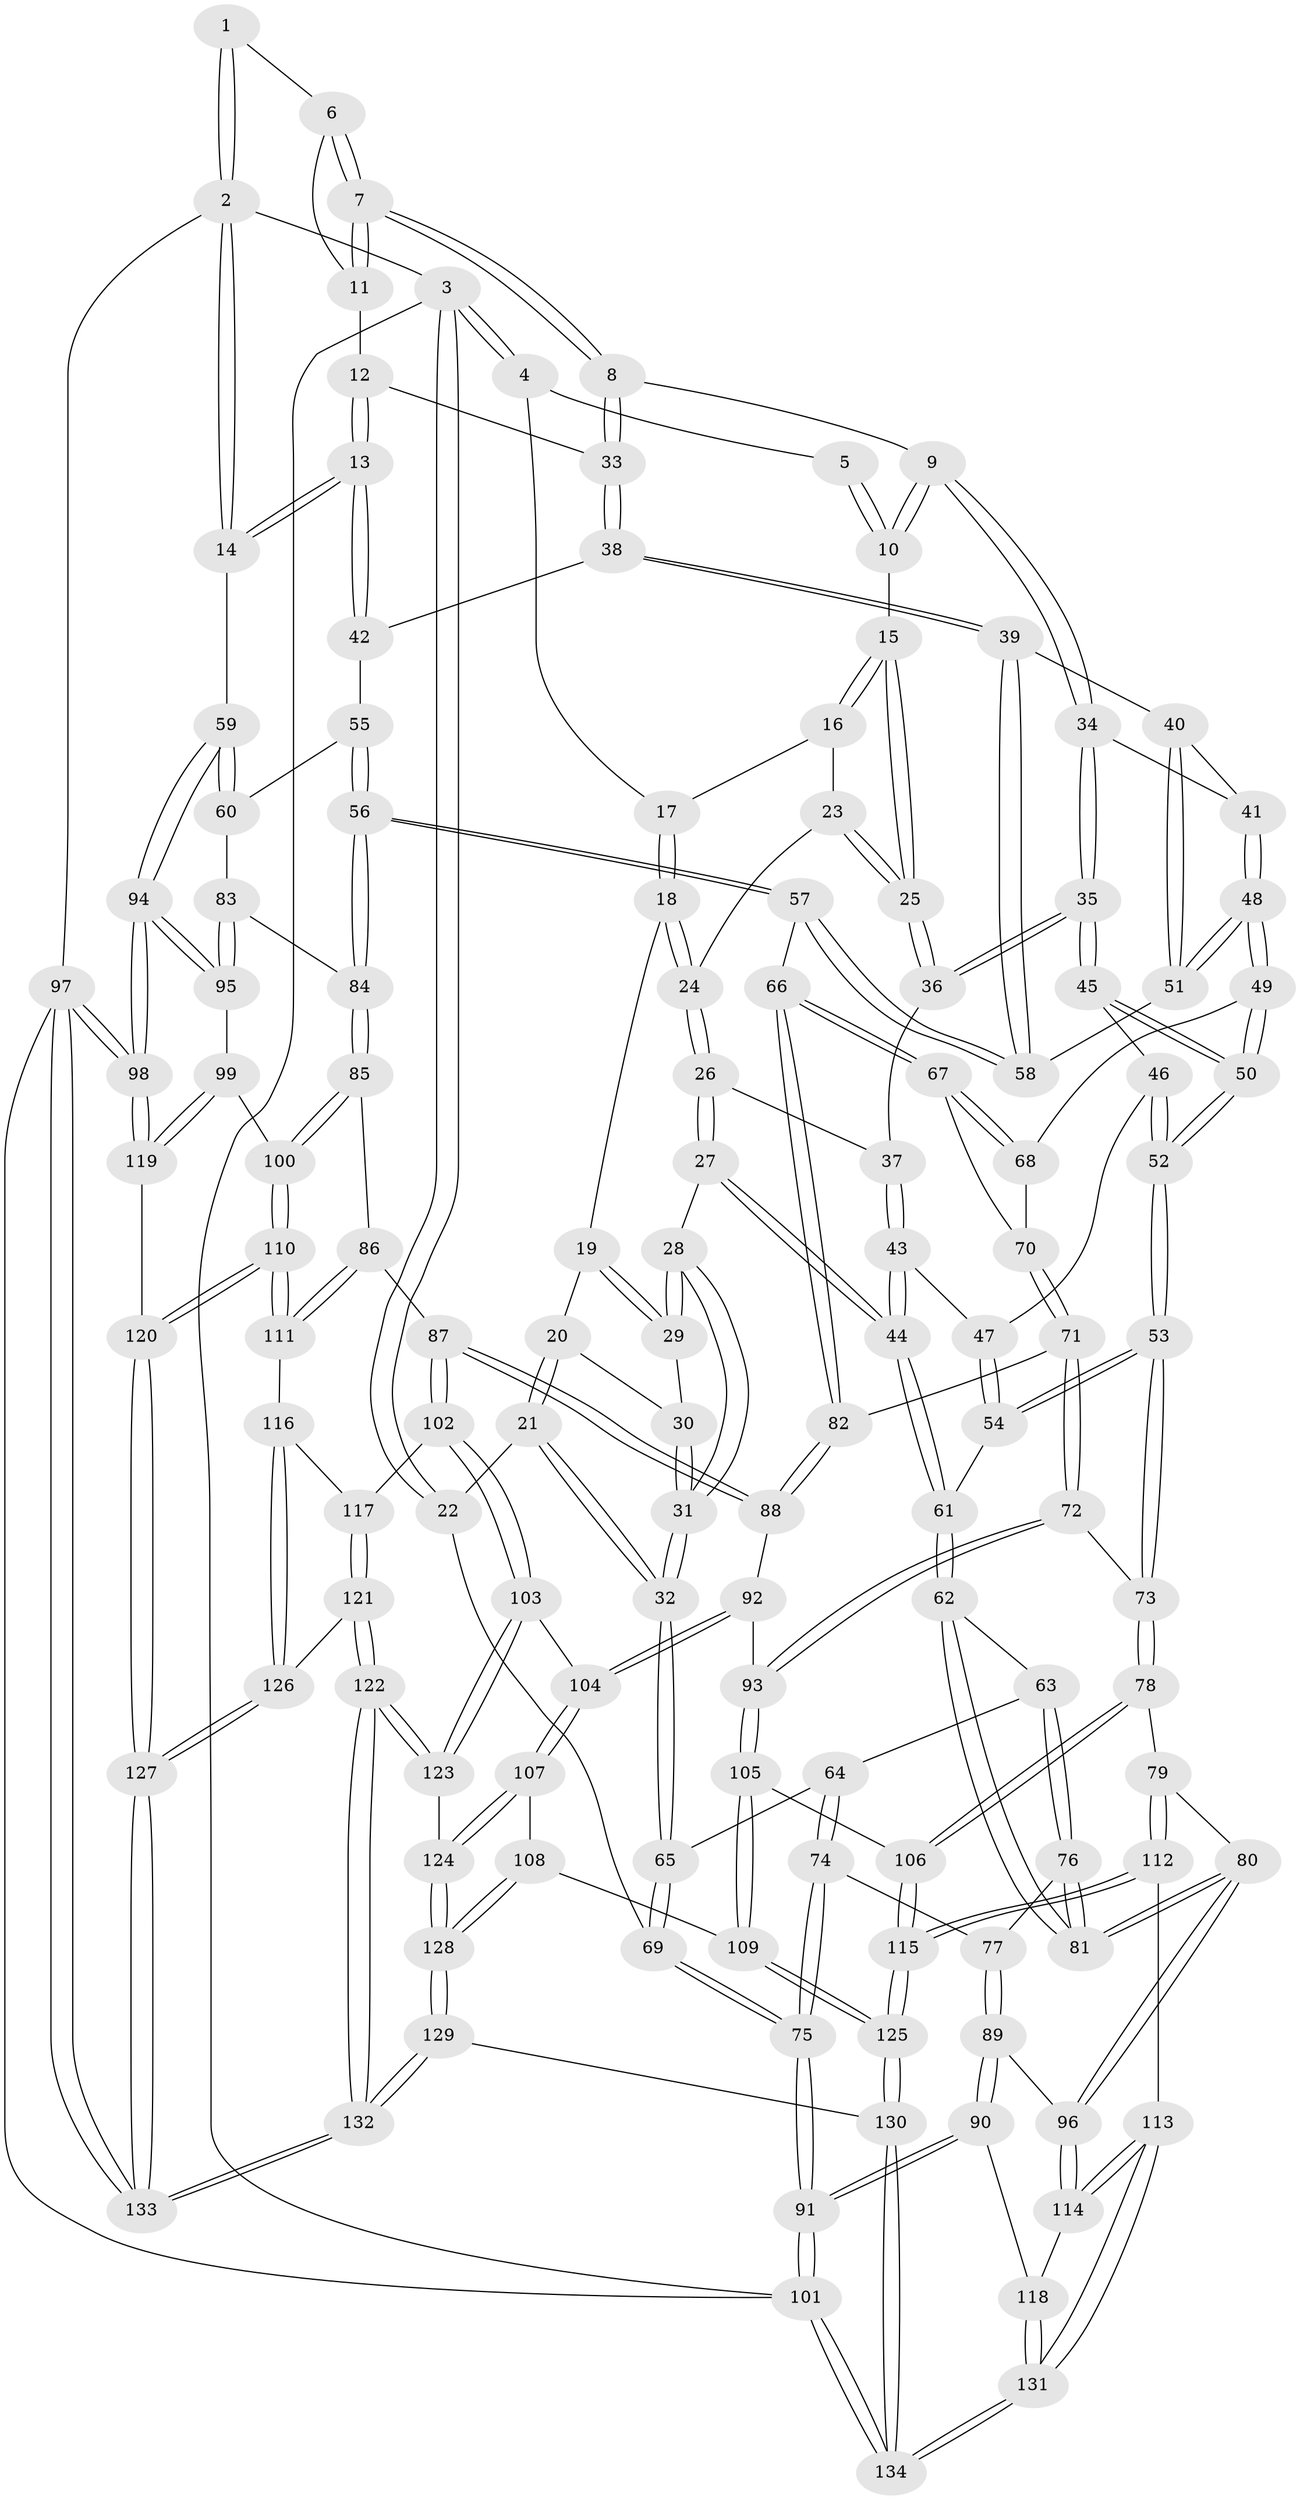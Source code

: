 // coarse degree distribution, {2: 0.05319148936170213, 4: 0.26595744680851063, 3: 0.6808510638297872}
// Generated by graph-tools (version 1.1) at 2025/38/03/04/25 23:38:25]
// undirected, 134 vertices, 332 edges
graph export_dot {
  node [color=gray90,style=filled];
  1 [pos="+0.7334774316579019+0"];
  2 [pos="+1+0"];
  3 [pos="+0+0"];
  4 [pos="+0.1940157407265478+0"];
  5 [pos="+0.6539202179619017+0"];
  6 [pos="+0.7684830336920807+0"];
  7 [pos="+0.7322766576213058+0.19164063092889883"];
  8 [pos="+0.696929639542245+0.2303998345909454"];
  9 [pos="+0.6089243544154523+0.21936240270827273"];
  10 [pos="+0.5618527911083797+0.12176156155567537"];
  11 [pos="+0.8738743818561936+0.1533459038403028"];
  12 [pos="+0.8868253170122888+0.1610573615351429"];
  13 [pos="+1+0.24370182912488908"];
  14 [pos="+1+0.2223530322204924"];
  15 [pos="+0.4920574136002475+0.12818642573451058"];
  16 [pos="+0.38239480063805237+0.08740159987075477"];
  17 [pos="+0.23549263612484905+0"];
  18 [pos="+0.215009718184839+0.12521587462326028"];
  19 [pos="+0.19981754867317675+0.14247707597238418"];
  20 [pos="+0.10737915245033365+0.19196509048327148"];
  21 [pos="+0.07220047421637266+0.20142929209713267"];
  22 [pos="+0+0.005358850389904746"];
  23 [pos="+0.36844134571193804+0.15081385207708548"];
  24 [pos="+0.2935377627682222+0.21994593805656973"];
  25 [pos="+0.4075207589578829+0.23715476864605733"];
  26 [pos="+0.3157714035253646+0.28194198671980186"];
  27 [pos="+0.20202011976118517+0.3723259254376081"];
  28 [pos="+0.19657577175917296+0.3725527112989007"];
  29 [pos="+0.1869674345732401+0.24876370510471132"];
  30 [pos="+0.13900962700095545+0.23630125562984497"];
  31 [pos="+0.1537527562479361+0.3868220082958876"];
  32 [pos="+0.1233355344363273+0.3992998955223682"];
  33 [pos="+0.7426297162399855+0.28260820282971666"];
  34 [pos="+0.5659306574776796+0.29128924241667575"];
  35 [pos="+0.4622996765867371+0.32793111385377344"];
  36 [pos="+0.3921405310528285+0.2893966095653159"];
  37 [pos="+0.3791638529462581+0.2906205403986484"];
  38 [pos="+0.7798945870442583+0.32946860049772597"];
  39 [pos="+0.7462229516212567+0.3978060975951269"];
  40 [pos="+0.6373559498660205+0.3547924357851474"];
  41 [pos="+0.574196715496014+0.30989668559390476"];
  42 [pos="+0.9093466051060114+0.31732884457337507"];
  43 [pos="+0.34954696815786857+0.41994537217609806"];
  44 [pos="+0.30988765023516696+0.46224512707262266"];
  45 [pos="+0.46138613309454735+0.3400950638579175"];
  46 [pos="+0.4325719889336476+0.39169721002829283"];
  47 [pos="+0.4171202048839296+0.4038806201338126"];
  48 [pos="+0.5941032412261352+0.4601341898205049"];
  49 [pos="+0.5895721783068184+0.46699809276489296"];
  50 [pos="+0.5255522478143517+0.4809711507554267"];
  51 [pos="+0.656575780160014+0.4398390695200763"];
  52 [pos="+0.45834362968329884+0.5444713326266705"];
  53 [pos="+0.44677680675698805+0.5605158242815875"];
  54 [pos="+0.38160899026621453+0.5029553601552688"];
  55 [pos="+0.895585434009869+0.3921003429335553"];
  56 [pos="+0.808315947089756+0.5365453235242396"];
  57 [pos="+0.7787178030194392+0.5213134451727297"];
  58 [pos="+0.7401443944443122+0.4262530465886549"];
  59 [pos="+1+0.42813955404011306"];
  60 [pos="+0.9443407193324558+0.5304676139298645"];
  61 [pos="+0.3114306577569016+0.4656853750012837"];
  62 [pos="+0.27082689925234904+0.5447829121725652"];
  63 [pos="+0.15038754405628846+0.4785030537068846"];
  64 [pos="+0.13436608573294345+0.46018536336197924"];
  65 [pos="+0.1140989564396249+0.4069363167625406"];
  66 [pos="+0.6847819642208337+0.5666482789707126"];
  67 [pos="+0.660617130774924+0.5464181263331649"];
  68 [pos="+0.5927004445014254+0.4728189428057554"];
  69 [pos="+0+0.4507150923837043"];
  70 [pos="+0.5849731548632722+0.5635830929204393"];
  71 [pos="+0.577993119565907+0.5810686256519433"];
  72 [pos="+0.45917098537285816+0.6138918007722479"];
  73 [pos="+0.44694500807467374+0.6063051832991502"];
  74 [pos="+0.12112544523628434+0.5961839885625867"];
  75 [pos="+0+0.4939734301468434"];
  76 [pos="+0.22340576374544183+0.6178950977846919"];
  77 [pos="+0.12859367478273154+0.6128697102232515"];
  78 [pos="+0.3865398996613839+0.6446910010634411"];
  79 [pos="+0.2730686472597815+0.6475789650796482"];
  80 [pos="+0.2667370422325589+0.6433278564940358"];
  81 [pos="+0.26127343938322084+0.6352296975099517"];
  82 [pos="+0.6592613084381782+0.6206140749929282"];
  83 [pos="+0.8796622017294152+0.578442317292713"];
  84 [pos="+0.8551392206425167+0.5821373451099819"];
  85 [pos="+0.8363684505745784+0.6397973735347698"];
  86 [pos="+0.8002335699274712+0.6714454278545341"];
  87 [pos="+0.6877114344853783+0.7099751853781877"];
  88 [pos="+0.6572784311053707+0.6533680829903435"];
  89 [pos="+0.063699478842788+0.7087862878027926"];
  90 [pos="+0+0.7458240916475111"];
  91 [pos="+0+0.7443362752678001"];
  92 [pos="+0.534241752249578+0.6619740225422817"];
  93 [pos="+0.4903749978438929+0.6484177522784658"];
  94 [pos="+1+0.7355597535657828"];
  95 [pos="+1+0.7105252412022381"];
  96 [pos="+0.126021472773028+0.7340482700727089"];
  97 [pos="+1+1"];
  98 [pos="+1+0.9613817694790869"];
  99 [pos="+0.9226790853743981+0.7571600601803299"];
  100 [pos="+0.91047132203695+0.7594192272101397"];
  101 [pos="+0+1"];
  102 [pos="+0.6782690339390652+0.7463647621109274"];
  103 [pos="+0.6549315529090972+0.7665414003278089"];
  104 [pos="+0.6153793439050895+0.7818142894053298"];
  105 [pos="+0.5056017727397735+0.8039272413540448"];
  106 [pos="+0.3908061554235129+0.763425442089645"];
  107 [pos="+0.5989257340582175+0.7947931765299411"];
  108 [pos="+0.520756737143988+0.8114148987511778"];
  109 [pos="+0.5090977942579972+0.8090117753063479"];
  110 [pos="+0.8723361078569974+0.8165482843359122"];
  111 [pos="+0.8137668167742507+0.8122755371944316"];
  112 [pos="+0.2593199822943717+0.8643593574086677"];
  113 [pos="+0.24311648201757682+0.865171541400635"];
  114 [pos="+0.1995197685830804+0.8412017031615587"];
  115 [pos="+0.2918439501033756+0.8791815537171308"];
  116 [pos="+0.7930025433079296+0.820199053548543"];
  117 [pos="+0.7195364083292519+0.776766681609546"];
  118 [pos="+0.04905398282427804+0.8602089217729133"];
  119 [pos="+1+0.8897692376601232"];
  120 [pos="+0.9056230764991235+0.8816783026751401"];
  121 [pos="+0.7138050091555141+0.9048888975823949"];
  122 [pos="+0.7116263581069341+0.906253666758864"];
  123 [pos="+0.6955021961836042+0.8951613749609179"];
  124 [pos="+0.6222107433437675+0.8924614556471331"];
  125 [pos="+0.3724733639856095+0.9704078879358932"];
  126 [pos="+0.7690906803345531+0.8773590719448205"];
  127 [pos="+0.8552941116801585+0.9702757058148836"];
  128 [pos="+0.5722649669137145+0.9554114946972879"];
  129 [pos="+0.5165449538846167+1"];
  130 [pos="+0.44963136961245204+1"];
  131 [pos="+0.11406437629590081+1"];
  132 [pos="+0.6907168733422007+1"];
  133 [pos="+0.8301405435028336+1"];
  134 [pos="+0+1"];
  1 -- 2;
  1 -- 2;
  1 -- 6;
  2 -- 3;
  2 -- 14;
  2 -- 14;
  2 -- 97;
  3 -- 4;
  3 -- 4;
  3 -- 22;
  3 -- 22;
  3 -- 101;
  4 -- 5;
  4 -- 17;
  5 -- 10;
  5 -- 10;
  6 -- 7;
  6 -- 7;
  6 -- 11;
  7 -- 8;
  7 -- 8;
  7 -- 11;
  7 -- 11;
  8 -- 9;
  8 -- 33;
  8 -- 33;
  9 -- 10;
  9 -- 10;
  9 -- 34;
  9 -- 34;
  10 -- 15;
  11 -- 12;
  12 -- 13;
  12 -- 13;
  12 -- 33;
  13 -- 14;
  13 -- 14;
  13 -- 42;
  13 -- 42;
  14 -- 59;
  15 -- 16;
  15 -- 16;
  15 -- 25;
  15 -- 25;
  16 -- 17;
  16 -- 23;
  17 -- 18;
  17 -- 18;
  18 -- 19;
  18 -- 24;
  18 -- 24;
  19 -- 20;
  19 -- 29;
  19 -- 29;
  20 -- 21;
  20 -- 21;
  20 -- 30;
  21 -- 22;
  21 -- 32;
  21 -- 32;
  22 -- 69;
  23 -- 24;
  23 -- 25;
  23 -- 25;
  24 -- 26;
  24 -- 26;
  25 -- 36;
  25 -- 36;
  26 -- 27;
  26 -- 27;
  26 -- 37;
  27 -- 28;
  27 -- 44;
  27 -- 44;
  28 -- 29;
  28 -- 29;
  28 -- 31;
  28 -- 31;
  29 -- 30;
  30 -- 31;
  30 -- 31;
  31 -- 32;
  31 -- 32;
  32 -- 65;
  32 -- 65;
  33 -- 38;
  33 -- 38;
  34 -- 35;
  34 -- 35;
  34 -- 41;
  35 -- 36;
  35 -- 36;
  35 -- 45;
  35 -- 45;
  36 -- 37;
  37 -- 43;
  37 -- 43;
  38 -- 39;
  38 -- 39;
  38 -- 42;
  39 -- 40;
  39 -- 58;
  39 -- 58;
  40 -- 41;
  40 -- 51;
  40 -- 51;
  41 -- 48;
  41 -- 48;
  42 -- 55;
  43 -- 44;
  43 -- 44;
  43 -- 47;
  44 -- 61;
  44 -- 61;
  45 -- 46;
  45 -- 50;
  45 -- 50;
  46 -- 47;
  46 -- 52;
  46 -- 52;
  47 -- 54;
  47 -- 54;
  48 -- 49;
  48 -- 49;
  48 -- 51;
  48 -- 51;
  49 -- 50;
  49 -- 50;
  49 -- 68;
  50 -- 52;
  50 -- 52;
  51 -- 58;
  52 -- 53;
  52 -- 53;
  53 -- 54;
  53 -- 54;
  53 -- 73;
  53 -- 73;
  54 -- 61;
  55 -- 56;
  55 -- 56;
  55 -- 60;
  56 -- 57;
  56 -- 57;
  56 -- 84;
  56 -- 84;
  57 -- 58;
  57 -- 58;
  57 -- 66;
  59 -- 60;
  59 -- 60;
  59 -- 94;
  59 -- 94;
  60 -- 83;
  61 -- 62;
  61 -- 62;
  62 -- 63;
  62 -- 81;
  62 -- 81;
  63 -- 64;
  63 -- 76;
  63 -- 76;
  64 -- 65;
  64 -- 74;
  64 -- 74;
  65 -- 69;
  65 -- 69;
  66 -- 67;
  66 -- 67;
  66 -- 82;
  66 -- 82;
  67 -- 68;
  67 -- 68;
  67 -- 70;
  68 -- 70;
  69 -- 75;
  69 -- 75;
  70 -- 71;
  70 -- 71;
  71 -- 72;
  71 -- 72;
  71 -- 82;
  72 -- 73;
  72 -- 93;
  72 -- 93;
  73 -- 78;
  73 -- 78;
  74 -- 75;
  74 -- 75;
  74 -- 77;
  75 -- 91;
  75 -- 91;
  76 -- 77;
  76 -- 81;
  76 -- 81;
  77 -- 89;
  77 -- 89;
  78 -- 79;
  78 -- 106;
  78 -- 106;
  79 -- 80;
  79 -- 112;
  79 -- 112;
  80 -- 81;
  80 -- 81;
  80 -- 96;
  80 -- 96;
  82 -- 88;
  82 -- 88;
  83 -- 84;
  83 -- 95;
  83 -- 95;
  84 -- 85;
  84 -- 85;
  85 -- 86;
  85 -- 100;
  85 -- 100;
  86 -- 87;
  86 -- 111;
  86 -- 111;
  87 -- 88;
  87 -- 88;
  87 -- 102;
  87 -- 102;
  88 -- 92;
  89 -- 90;
  89 -- 90;
  89 -- 96;
  90 -- 91;
  90 -- 91;
  90 -- 118;
  91 -- 101;
  91 -- 101;
  92 -- 93;
  92 -- 104;
  92 -- 104;
  93 -- 105;
  93 -- 105;
  94 -- 95;
  94 -- 95;
  94 -- 98;
  94 -- 98;
  95 -- 99;
  96 -- 114;
  96 -- 114;
  97 -- 98;
  97 -- 98;
  97 -- 133;
  97 -- 133;
  97 -- 101;
  98 -- 119;
  98 -- 119;
  99 -- 100;
  99 -- 119;
  99 -- 119;
  100 -- 110;
  100 -- 110;
  101 -- 134;
  101 -- 134;
  102 -- 103;
  102 -- 103;
  102 -- 117;
  103 -- 104;
  103 -- 123;
  103 -- 123;
  104 -- 107;
  104 -- 107;
  105 -- 106;
  105 -- 109;
  105 -- 109;
  106 -- 115;
  106 -- 115;
  107 -- 108;
  107 -- 124;
  107 -- 124;
  108 -- 109;
  108 -- 128;
  108 -- 128;
  109 -- 125;
  109 -- 125;
  110 -- 111;
  110 -- 111;
  110 -- 120;
  110 -- 120;
  111 -- 116;
  112 -- 113;
  112 -- 115;
  112 -- 115;
  113 -- 114;
  113 -- 114;
  113 -- 131;
  113 -- 131;
  114 -- 118;
  115 -- 125;
  115 -- 125;
  116 -- 117;
  116 -- 126;
  116 -- 126;
  117 -- 121;
  117 -- 121;
  118 -- 131;
  118 -- 131;
  119 -- 120;
  120 -- 127;
  120 -- 127;
  121 -- 122;
  121 -- 122;
  121 -- 126;
  122 -- 123;
  122 -- 123;
  122 -- 132;
  122 -- 132;
  123 -- 124;
  124 -- 128;
  124 -- 128;
  125 -- 130;
  125 -- 130;
  126 -- 127;
  126 -- 127;
  127 -- 133;
  127 -- 133;
  128 -- 129;
  128 -- 129;
  129 -- 130;
  129 -- 132;
  129 -- 132;
  130 -- 134;
  130 -- 134;
  131 -- 134;
  131 -- 134;
  132 -- 133;
  132 -- 133;
}
